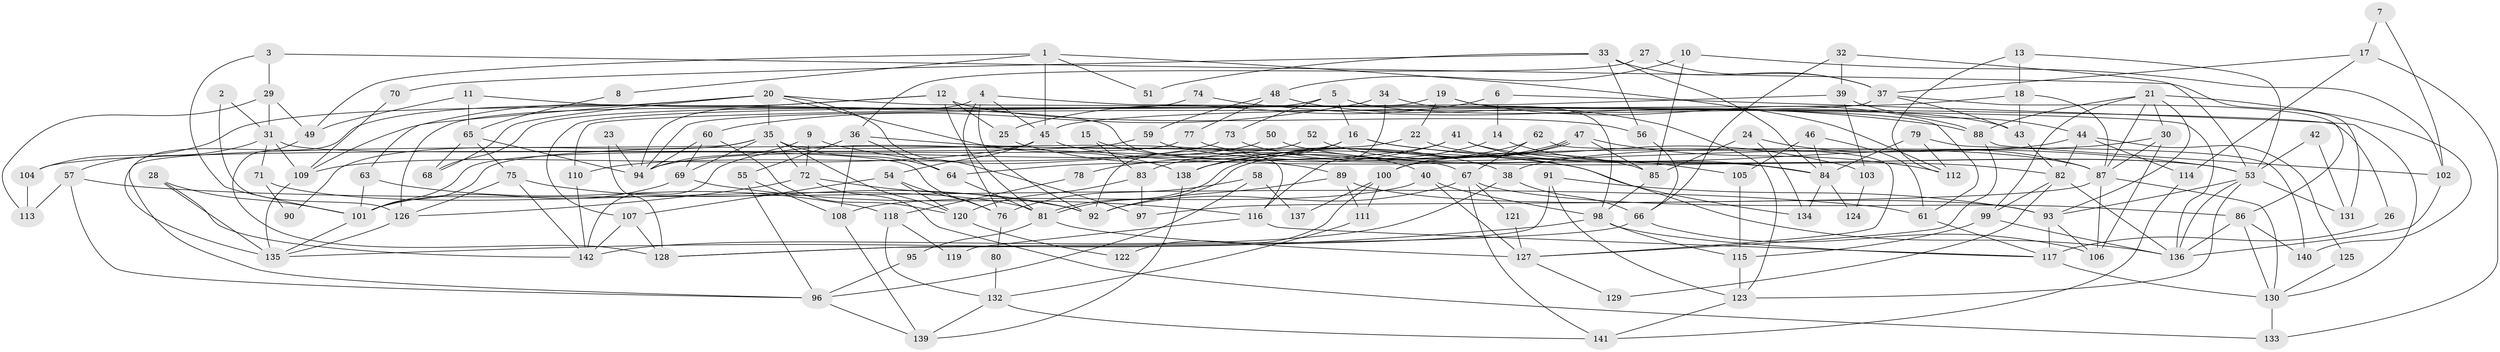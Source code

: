 // Generated by graph-tools (version 1.1) at 2025/49/03/09/25 04:49:32]
// undirected, 142 vertices, 284 edges
graph export_dot {
graph [start="1"]
  node [color=gray90,style=filled];
  1;
  2;
  3;
  4;
  5;
  6;
  7;
  8;
  9;
  10;
  11;
  12;
  13;
  14;
  15;
  16;
  17;
  18;
  19;
  20;
  21;
  22;
  23;
  24;
  25;
  26;
  27;
  28;
  29;
  30;
  31;
  32;
  33;
  34;
  35;
  36;
  37;
  38;
  39;
  40;
  41;
  42;
  43;
  44;
  45;
  46;
  47;
  48;
  49;
  50;
  51;
  52;
  53;
  54;
  55;
  56;
  57;
  58;
  59;
  60;
  61;
  62;
  63;
  64;
  65;
  66;
  67;
  68;
  69;
  70;
  71;
  72;
  73;
  74;
  75;
  76;
  77;
  78;
  79;
  80;
  81;
  82;
  83;
  84;
  85;
  86;
  87;
  88;
  89;
  90;
  91;
  92;
  93;
  94;
  95;
  96;
  97;
  98;
  99;
  100;
  101;
  102;
  103;
  104;
  105;
  106;
  107;
  108;
  109;
  110;
  111;
  112;
  113;
  114;
  115;
  116;
  117;
  118;
  119;
  120;
  121;
  122;
  123;
  124;
  125;
  126;
  127;
  128;
  129;
  130;
  131;
  132;
  133;
  134;
  135;
  136;
  137;
  138;
  139;
  140;
  141;
  142;
  1 -- 112;
  1 -- 49;
  1 -- 8;
  1 -- 45;
  1 -- 51;
  2 -- 126;
  2 -- 31;
  3 -- 101;
  3 -- 29;
  3 -- 131;
  4 -- 94;
  4 -- 45;
  4 -- 26;
  4 -- 76;
  4 -- 92;
  5 -- 73;
  5 -- 16;
  5 -- 43;
  5 -- 68;
  6 -- 130;
  6 -- 25;
  6 -- 14;
  7 -- 17;
  7 -- 102;
  8 -- 65;
  9 -- 72;
  9 -- 94;
  9 -- 89;
  10 -- 85;
  10 -- 102;
  10 -- 48;
  11 -- 67;
  11 -- 65;
  11 -- 49;
  12 -- 81;
  12 -- 135;
  12 -- 25;
  12 -- 56;
  12 -- 109;
  13 -- 18;
  13 -- 53;
  13 -- 112;
  14 -- 84;
  14 -- 83;
  15 -- 40;
  15 -- 83;
  16 -- 92;
  16 -- 53;
  16 -- 103;
  16 -- 138;
  17 -- 37;
  17 -- 133;
  17 -- 114;
  18 -- 45;
  18 -- 87;
  18 -- 43;
  19 -- 22;
  19 -- 107;
  19 -- 61;
  19 -- 88;
  20 -- 35;
  20 -- 68;
  20 -- 63;
  20 -- 97;
  20 -- 104;
  20 -- 136;
  20 -- 138;
  21 -- 87;
  21 -- 93;
  21 -- 30;
  21 -- 88;
  21 -- 99;
  21 -- 140;
  22 -- 101;
  22 -- 53;
  23 -- 128;
  23 -- 94;
  24 -- 87;
  24 -- 85;
  24 -- 134;
  25 -- 38;
  26 -- 117;
  27 -- 37;
  27 -- 36;
  28 -- 101;
  28 -- 142;
  28 -- 135;
  29 -- 31;
  29 -- 49;
  29 -- 113;
  30 -- 87;
  30 -- 38;
  30 -- 106;
  31 -- 109;
  31 -- 57;
  31 -- 71;
  31 -- 76;
  32 -- 53;
  32 -- 66;
  32 -- 39;
  33 -- 37;
  33 -- 84;
  33 -- 51;
  33 -- 56;
  33 -- 70;
  34 -- 98;
  34 -- 116;
  34 -- 60;
  35 -- 96;
  35 -- 116;
  35 -- 64;
  35 -- 69;
  35 -- 72;
  35 -- 90;
  35 -- 120;
  36 -- 64;
  36 -- 108;
  36 -- 55;
  36 -- 134;
  37 -- 86;
  37 -- 43;
  37 -- 94;
  38 -- 66;
  38 -- 142;
  39 -- 44;
  39 -- 103;
  39 -- 110;
  40 -- 98;
  40 -- 127;
  40 -- 108;
  41 -- 105;
  41 -- 53;
  41 -- 64;
  41 -- 78;
  42 -- 131;
  42 -- 53;
  43 -- 82;
  44 -- 82;
  44 -- 114;
  44 -- 100;
  44 -- 125;
  45 -- 54;
  45 -- 84;
  45 -- 109;
  46 -- 84;
  46 -- 61;
  46 -- 105;
  47 -- 112;
  47 -- 81;
  47 -- 81;
  47 -- 85;
  47 -- 100;
  48 -- 123;
  48 -- 59;
  48 -- 77;
  49 -- 128;
  50 -- 94;
  50 -- 82;
  52 -- 85;
  52 -- 142;
  53 -- 136;
  53 -- 93;
  53 -- 123;
  53 -- 131;
  54 -- 107;
  54 -- 76;
  54 -- 120;
  55 -- 108;
  55 -- 96;
  56 -- 66;
  57 -- 113;
  57 -- 61;
  57 -- 96;
  58 -- 96;
  58 -- 76;
  58 -- 137;
  59 -- 84;
  59 -- 104;
  60 -- 120;
  60 -- 69;
  60 -- 94;
  61 -- 117;
  62 -- 127;
  62 -- 138;
  62 -- 67;
  63 -- 101;
  63 -- 118;
  64 -- 81;
  65 -- 75;
  65 -- 94;
  65 -- 68;
  66 -- 106;
  66 -- 128;
  67 -- 92;
  67 -- 86;
  67 -- 121;
  67 -- 141;
  69 -- 101;
  69 -- 116;
  70 -- 109;
  71 -- 81;
  71 -- 90;
  72 -- 92;
  72 -- 126;
  72 -- 133;
  73 -- 136;
  73 -- 110;
  74 -- 88;
  74 -- 126;
  75 -- 92;
  75 -- 126;
  75 -- 142;
  76 -- 80;
  77 -- 101;
  77 -- 87;
  78 -- 118;
  79 -- 84;
  79 -- 140;
  79 -- 112;
  80 -- 132;
  81 -- 95;
  81 -- 127;
  82 -- 99;
  82 -- 129;
  82 -- 136;
  83 -- 120;
  83 -- 97;
  84 -- 134;
  84 -- 124;
  85 -- 98;
  86 -- 136;
  86 -- 130;
  86 -- 140;
  87 -- 97;
  87 -- 106;
  87 -- 130;
  88 -- 102;
  88 -- 127;
  89 -- 93;
  89 -- 92;
  89 -- 111;
  91 -- 123;
  91 -- 93;
  91 -- 128;
  93 -- 106;
  93 -- 117;
  95 -- 96;
  96 -- 139;
  98 -- 135;
  98 -- 115;
  98 -- 117;
  99 -- 136;
  99 -- 115;
  100 -- 111;
  100 -- 122;
  100 -- 137;
  101 -- 135;
  102 -- 136;
  103 -- 124;
  104 -- 113;
  105 -- 115;
  107 -- 128;
  107 -- 142;
  108 -- 139;
  109 -- 135;
  110 -- 142;
  111 -- 132;
  114 -- 141;
  115 -- 123;
  116 -- 117;
  116 -- 119;
  117 -- 130;
  118 -- 132;
  118 -- 119;
  120 -- 122;
  121 -- 127;
  123 -- 141;
  125 -- 130;
  126 -- 135;
  127 -- 129;
  130 -- 133;
  132 -- 139;
  132 -- 141;
  138 -- 139;
}
